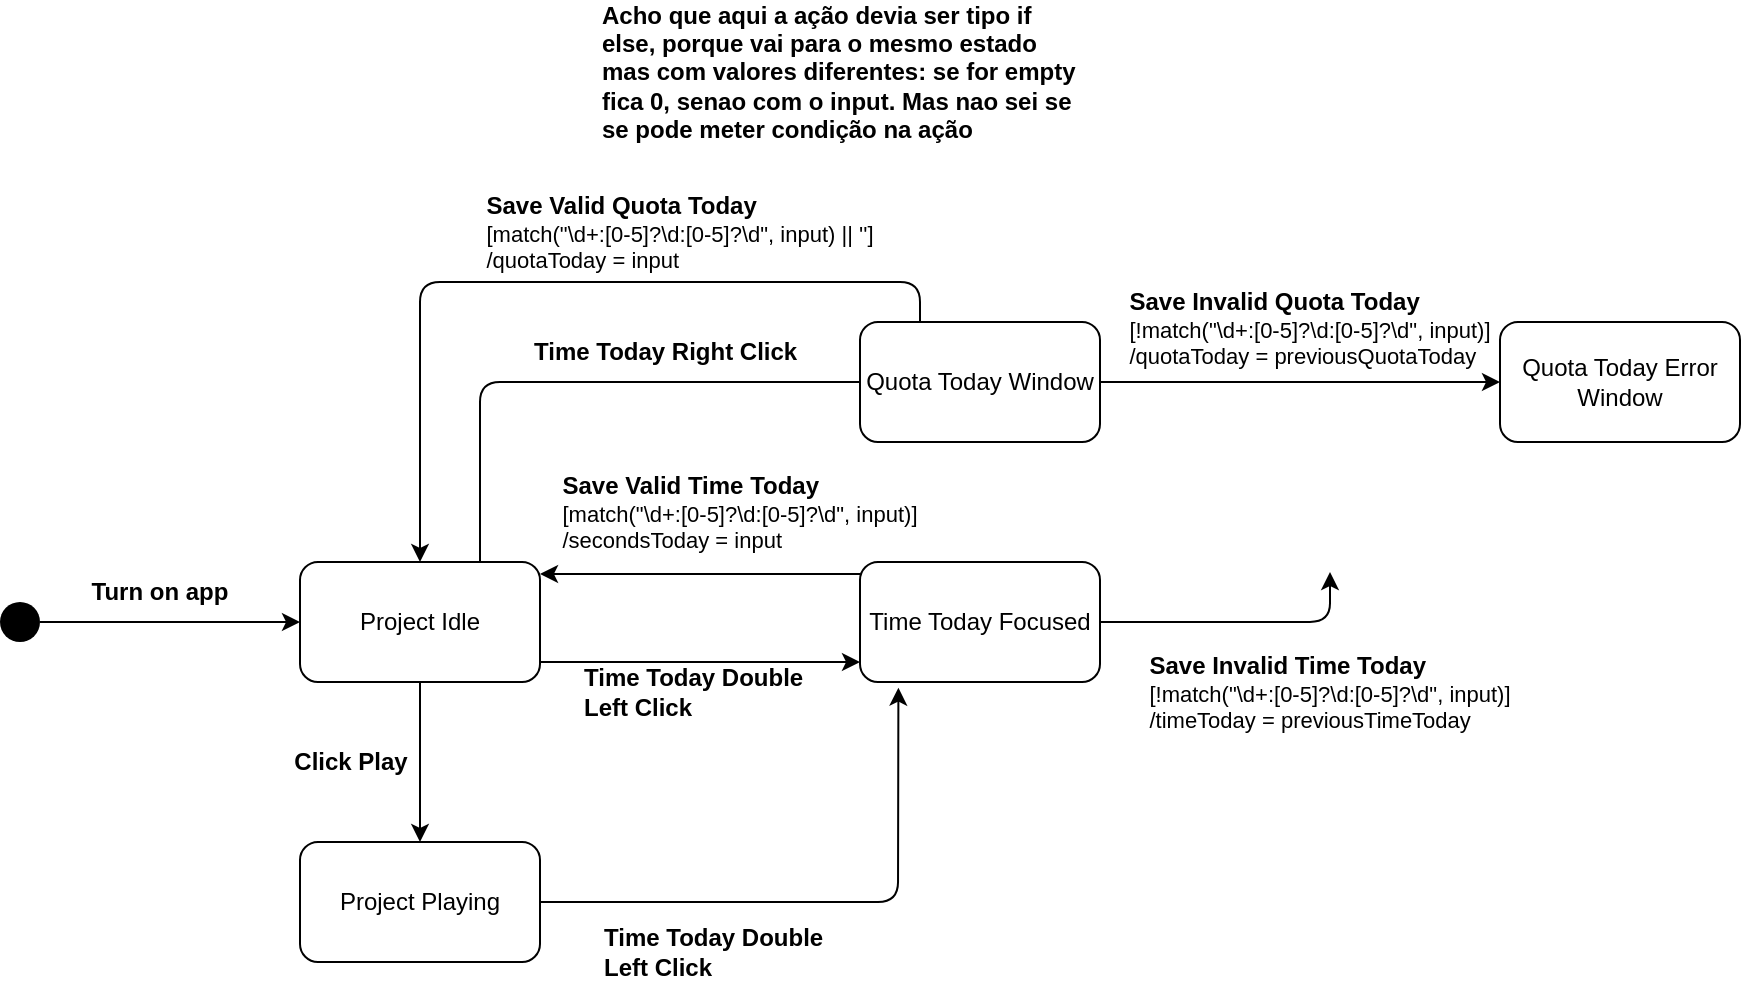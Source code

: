 <mxfile>
    <diagram id="hUVOVU6jRG6KGF_iUACn" name="Page-1">
        <mxGraphModel dx="2052" dy="907" grid="1" gridSize="10" guides="1" tooltips="1" connect="1" arrows="1" fold="1" page="1" pageScale="1" pageWidth="850" pageHeight="1100" math="0" shadow="0">
            <root>
                <mxCell id="0"/>
                <mxCell id="1" parent="0"/>
                <mxCell id="30" value="" style="edgeStyle=none;html=1;" edge="1" parent="1">
                    <mxGeometry relative="1" as="geometry">
                        <mxPoint x="170" y="340.0" as="sourcePoint"/>
                        <mxPoint x="330" y="340.0" as="targetPoint"/>
                    </mxGeometry>
                </mxCell>
                <mxCell id="44" style="edgeStyle=none;html=1;exitX=0.75;exitY=0;exitDx=0;exitDy=0;" edge="1" parent="1" source="2">
                    <mxGeometry relative="1" as="geometry">
                        <mxPoint x="350" y="200" as="targetPoint"/>
                        <Array as="points">
                            <mxPoint x="140" y="200"/>
                        </Array>
                    </mxGeometry>
                </mxCell>
                <mxCell id="2" value="Project Idle" style="rounded=1;whiteSpace=wrap;html=1;" parent="1" vertex="1">
                    <mxGeometry x="50" y="290" width="120" height="60" as="geometry"/>
                </mxCell>
                <mxCell id="3" style="edgeStyle=none;html=1;fontSize=12;" parent="1" source="4" target="2" edge="1">
                    <mxGeometry relative="1" as="geometry">
                        <mxPoint x="40" y="320.0" as="targetPoint"/>
                    </mxGeometry>
                </mxCell>
                <mxCell id="4" value="" style="ellipse;fillColor=#000000;strokeColor=none;" parent="1" vertex="1">
                    <mxGeometry x="-100" y="310" width="20" height="20" as="geometry"/>
                </mxCell>
                <mxCell id="40" style="edgeStyle=none;html=1;fontSize=11;fontColor=#000000;entryX=0.16;entryY=1.047;entryDx=0;entryDy=0;entryPerimeter=0;" edge="1" parent="1" source="6" target="29">
                    <mxGeometry relative="1" as="geometry">
                        <Array as="points">
                            <mxPoint x="349" y="460"/>
                        </Array>
                    </mxGeometry>
                </mxCell>
                <mxCell id="6" value="Project Playing" style="rounded=1;whiteSpace=wrap;html=1;fontSize=12;" parent="1" vertex="1">
                    <mxGeometry x="50" y="430" width="120" height="60" as="geometry"/>
                </mxCell>
                <mxCell id="8" style="edgeStyle=none;html=1;fontSize=12;" parent="1" source="2" target="6" edge="1">
                    <mxGeometry relative="1" as="geometry">
                        <mxPoint x="110" y="470" as="sourcePoint"/>
                        <Array as="points"/>
                    </mxGeometry>
                </mxCell>
                <mxCell id="9" value="&lt;b&gt;Turn on app&lt;/b&gt;" style="text;html=1;strokeColor=none;fillColor=none;align=center;verticalAlign=middle;whiteSpace=wrap;rounded=0;" vertex="1" parent="1">
                    <mxGeometry x="-60" y="290" width="80" height="30" as="geometry"/>
                </mxCell>
                <mxCell id="15" value="&lt;b&gt;Click Play&lt;/b&gt;" style="text;html=1;align=center;verticalAlign=middle;resizable=0;points=[];autosize=1;strokeColor=none;fillColor=none;" vertex="1" parent="1">
                    <mxGeometry x="40" y="380" width="70" height="20" as="geometry"/>
                </mxCell>
                <mxCell id="53" style="edgeStyle=none;html=1;exitX=1;exitY=0.5;exitDx=0;exitDy=0;entryX=0.5;entryY=1;entryDx=0;entryDy=0;" edge="1" parent="1" source="29">
                    <mxGeometry relative="1" as="geometry">
                        <mxPoint x="565" y="295" as="targetPoint"/>
                        <Array as="points">
                            <mxPoint x="565" y="320"/>
                        </Array>
                    </mxGeometry>
                </mxCell>
                <mxCell id="29" value="Time Today Focused" style="rounded=1;whiteSpace=wrap;html=1;" vertex="1" parent="1">
                    <mxGeometry x="330" y="290" width="120" height="60" as="geometry"/>
                </mxCell>
                <mxCell id="31" value="&lt;b&gt;Time Today Double Left Click&lt;/b&gt;" style="text;html=1;strokeColor=none;fillColor=none;align=left;verticalAlign=middle;whiteSpace=wrap;rounded=0;" vertex="1" parent="1">
                    <mxGeometry x="190" y="340" width="120" height="30" as="geometry"/>
                </mxCell>
                <mxCell id="36" value="" style="endArrow=classic;html=1;" edge="1" parent="1">
                    <mxGeometry width="50" height="50" relative="1" as="geometry">
                        <mxPoint x="330" y="296.0" as="sourcePoint"/>
                        <mxPoint x="170" y="296.0" as="targetPoint"/>
                    </mxGeometry>
                </mxCell>
                <mxCell id="37" value="&lt;div style=&quot;text-align: left&quot;&gt;&lt;b&gt;&lt;font style=&quot;font-size: 12px&quot;&gt;Save Valid Time Today&lt;/font&gt;&lt;/b&gt;&lt;/div&gt;&lt;span style=&quot;font-size: 11px&quot;&gt;&lt;div style=&quot;text-align: left&quot;&gt;&lt;span&gt;[match(&quot;&lt;/span&gt;&lt;font style=&quot;font-family: &amp;#34;helvetica&amp;#34; , &amp;#34;arial&amp;#34; , &amp;#34;freesans&amp;#34; , sans-serif&quot;&gt;\d+:[0-5]?\d:[0-5]?\d&quot;, input)&lt;/font&gt;&lt;span style=&quot;font-family: &amp;#34;helvetica&amp;#34;&quot;&gt;]&lt;/span&gt;&lt;/div&gt;&lt;/span&gt;&lt;span style=&quot;font-size: 11px&quot;&gt;&lt;div style=&quot;text-align: left&quot;&gt;&lt;span&gt;/secondsToday = input&lt;/span&gt;&lt;/div&gt;&lt;/span&gt;" style="text;html=1;strokeColor=none;fillColor=none;align=center;verticalAlign=middle;whiteSpace=wrap;rounded=0;" vertex="1" parent="1">
                    <mxGeometry x="150" y="250" width="240" height="30" as="geometry"/>
                </mxCell>
                <mxCell id="41" value="&lt;b&gt;Time Today Double Left Click&lt;/b&gt;" style="text;html=1;strokeColor=none;fillColor=none;align=left;verticalAlign=middle;whiteSpace=wrap;rounded=0;" vertex="1" parent="1">
                    <mxGeometry x="200" y="470" width="120" height="30" as="geometry"/>
                </mxCell>
                <mxCell id="45" value="&lt;b&gt;Time Today Right Click&lt;/b&gt;" style="text;html=1;strokeColor=none;fillColor=none;align=left;verticalAlign=middle;whiteSpace=wrap;rounded=0;" vertex="1" parent="1">
                    <mxGeometry x="165" y="170" width="150" height="30" as="geometry"/>
                </mxCell>
                <mxCell id="54" style="edgeStyle=none;html=1;exitX=1;exitY=0.5;exitDx=0;exitDy=0;" edge="1" parent="1" source="46">
                    <mxGeometry relative="1" as="geometry">
                        <mxPoint x="650" y="200" as="targetPoint"/>
                        <Array as="points">
                            <mxPoint x="565" y="200"/>
                        </Array>
                    </mxGeometry>
                </mxCell>
                <mxCell id="46" value="Quota Today Window" style="rounded=1;whiteSpace=wrap;html=1;" vertex="1" parent="1">
                    <mxGeometry x="330" y="170" width="120" height="60" as="geometry"/>
                </mxCell>
                <mxCell id="48" value="" style="endArrow=classic;html=1;entryX=0.5;entryY=0;entryDx=0;entryDy=0;" edge="1" parent="1" target="2">
                    <mxGeometry width="50" height="50" relative="1" as="geometry">
                        <mxPoint x="360" y="170" as="sourcePoint"/>
                        <mxPoint x="180" y="306" as="targetPoint"/>
                        <Array as="points">
                            <mxPoint x="360" y="150"/>
                            <mxPoint x="110" y="150"/>
                        </Array>
                    </mxGeometry>
                </mxCell>
                <mxCell id="49" value="&lt;div style=&quot;text-align: left&quot;&gt;&lt;b&gt;&lt;font style=&quot;font-size: 12px&quot;&gt;Save Valid Quota Today&lt;/font&gt;&lt;/b&gt;&lt;/div&gt;&lt;span style=&quot;font-size: 11px&quot;&gt;&lt;div style=&quot;text-align: left&quot;&gt;&lt;span&gt;[match(&quot;&lt;/span&gt;&lt;font style=&quot;font-family: &amp;#34;helvetica&amp;#34; , &amp;#34;arial&amp;#34; , &amp;#34;freesans&amp;#34; , sans-serif&quot;&gt;\d+:[0-5]?\d:[0-5]?\d&quot;, input) || ''&lt;/font&gt;&lt;span style=&quot;font-family: &amp;#34;helvetica&amp;#34;&quot;&gt;]&lt;/span&gt;&lt;/div&gt;&lt;/span&gt;&lt;span style=&quot;font-size: 11px&quot;&gt;&lt;div style=&quot;text-align: left&quot;&gt;&lt;span&gt;/quotaToday = input&lt;/span&gt;&lt;/div&gt;&lt;/span&gt;" style="text;html=1;strokeColor=none;fillColor=none;align=center;verticalAlign=middle;whiteSpace=wrap;rounded=0;" vertex="1" parent="1">
                    <mxGeometry x="120" y="110" width="240" height="30" as="geometry"/>
                </mxCell>
                <mxCell id="55" value="&lt;div style=&quot;text-align: left&quot;&gt;&lt;b&gt;&lt;font style=&quot;font-size: 12px&quot;&gt;Save Invalid Quota Today&lt;/font&gt;&lt;/b&gt;&lt;/div&gt;&lt;span style=&quot;font-size: 11px&quot;&gt;&lt;div style=&quot;text-align: left&quot;&gt;&lt;span&gt;[!match(&quot;&lt;/span&gt;&lt;font style=&quot;font-family: &amp;#34;helvetica&amp;#34; , &amp;#34;arial&amp;#34; , &amp;#34;freesans&amp;#34; , sans-serif&quot;&gt;\d+:[0-5]?\d:[0-5]?\d&quot;, input)&lt;/font&gt;&lt;span style=&quot;font-family: &amp;#34;helvetica&amp;#34;&quot;&gt;]&lt;/span&gt;&lt;/div&gt;&lt;/span&gt;&lt;span style=&quot;font-size: 11px&quot;&gt;&lt;div style=&quot;text-align: left&quot;&gt;&lt;span&gt;/quotaToday = previousQuotaToday&lt;/span&gt;&lt;/div&gt;&lt;/span&gt;" style="text;html=1;strokeColor=none;fillColor=none;align=center;verticalAlign=middle;whiteSpace=wrap;rounded=0;" vertex="1" parent="1">
                    <mxGeometry x="435" y="158" width="240" height="30" as="geometry"/>
                </mxCell>
                <mxCell id="56" value="&lt;div style=&quot;text-align: left&quot;&gt;&lt;b&gt;&lt;font style=&quot;font-size: 12px&quot;&gt;Save Invalid Time Today&lt;/font&gt;&lt;/b&gt;&lt;/div&gt;&lt;span style=&quot;font-size: 11px&quot;&gt;&lt;div style=&quot;text-align: left&quot;&gt;&lt;span&gt;[!match(&quot;&lt;/span&gt;&lt;font style=&quot;font-family: &amp;#34;helvetica&amp;#34; , &amp;#34;arial&amp;#34; , &amp;#34;freesans&amp;#34; , sans-serif&quot;&gt;\d+:[0-5]?\d:[0-5]?\d&quot;, input)&lt;/font&gt;&lt;span style=&quot;font-family: &amp;#34;helvetica&amp;#34;&quot;&gt;]&lt;/span&gt;&lt;/div&gt;&lt;/span&gt;&lt;span style=&quot;font-size: 11px&quot;&gt;&lt;div style=&quot;text-align: left&quot;&gt;&lt;span&gt;/timeToday = previousTimeToday&lt;/span&gt;&lt;/div&gt;&lt;/span&gt;" style="text;html=1;strokeColor=none;fillColor=none;align=center;verticalAlign=middle;whiteSpace=wrap;rounded=0;" vertex="1" parent="1">
                    <mxGeometry x="445" y="340" width="240" height="30" as="geometry"/>
                </mxCell>
                <mxCell id="60" value="Quota Today Error Window" style="rounded=1;whiteSpace=wrap;html=1;" vertex="1" parent="1">
                    <mxGeometry x="650" y="170" width="120" height="60" as="geometry"/>
                </mxCell>
                <mxCell id="62" value="&lt;div style=&quot;text-align: left&quot;&gt;&lt;b&gt;Acho que aqui a ação devia ser tipo if else, porque vai para o mesmo estado mas com valores diferentes: se for empty fica 0, senao com o input. Mas nao sei se se pode meter condição na ação&lt;/b&gt;&lt;/div&gt;" style="text;html=1;strokeColor=none;fillColor=none;align=center;verticalAlign=middle;whiteSpace=wrap;rounded=0;" vertex="1" parent="1">
                    <mxGeometry x="200" y="30" width="240" height="30" as="geometry"/>
                </mxCell>
            </root>
        </mxGraphModel>
    </diagram>
</mxfile>
